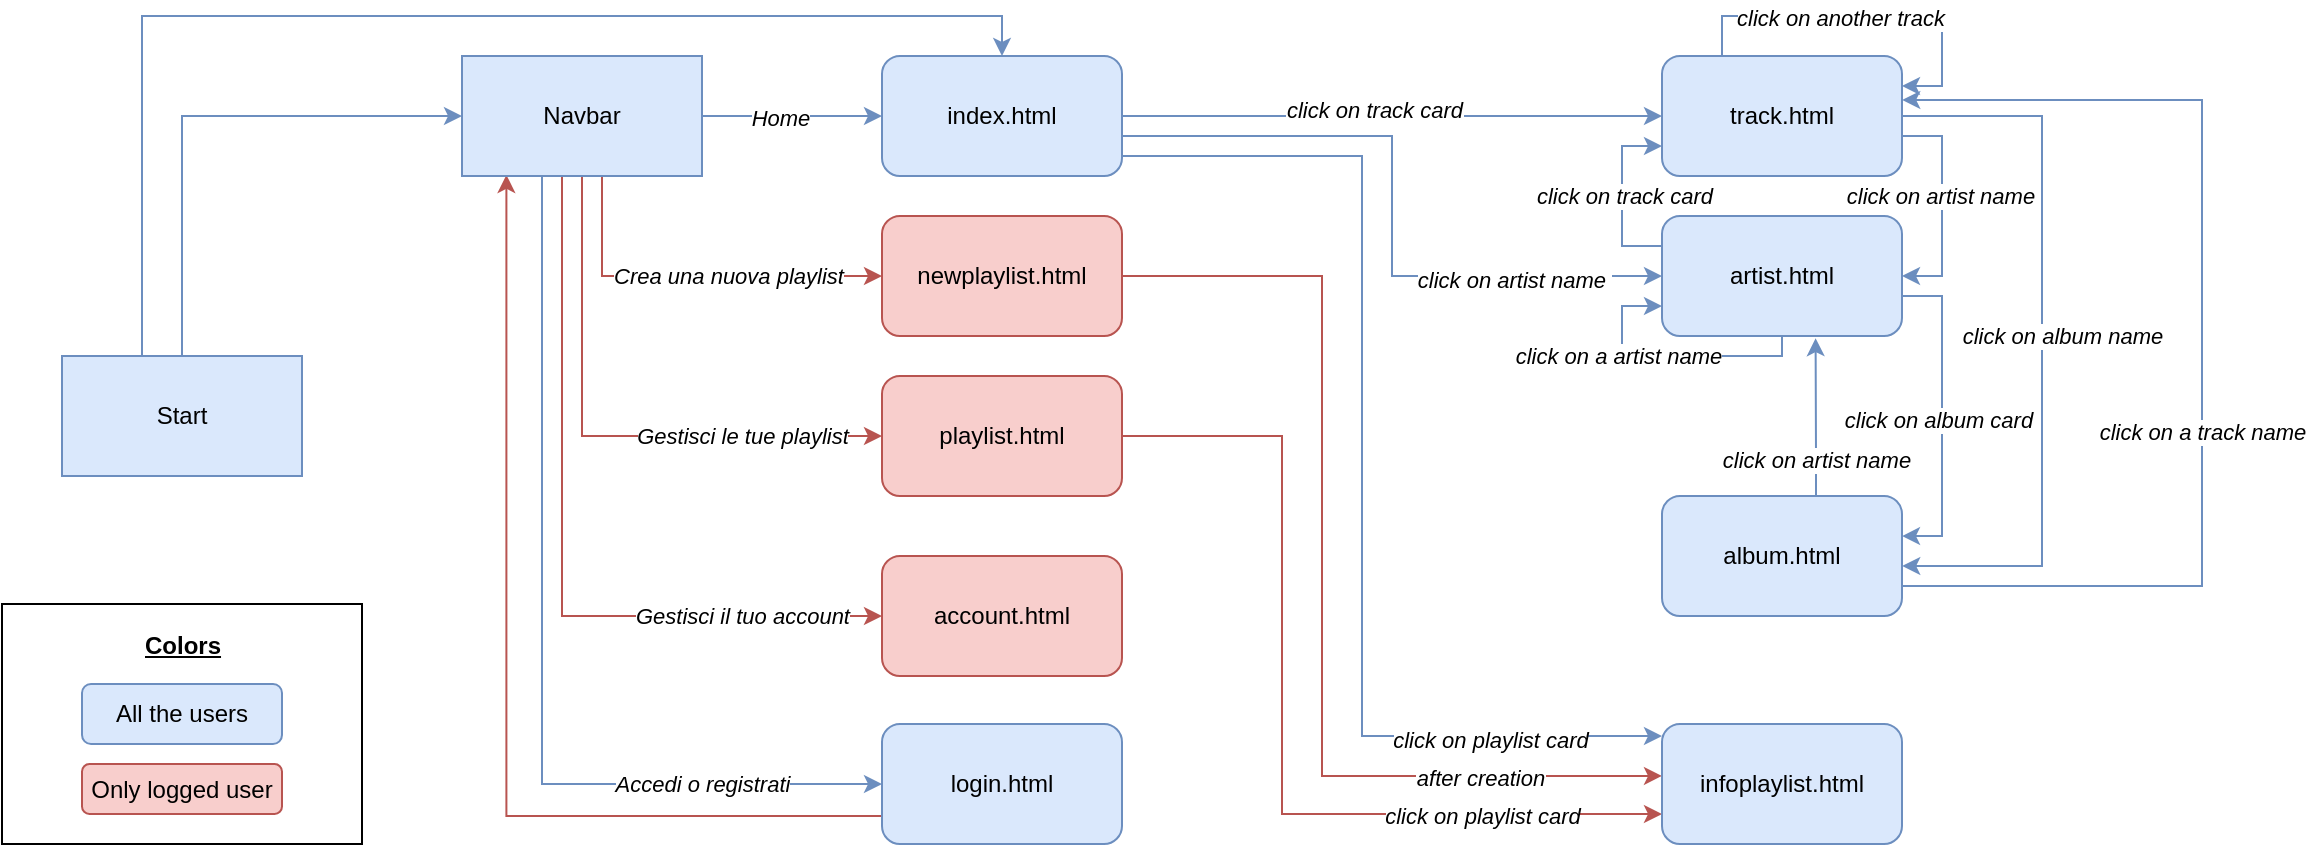 <mxfile version="21.6.2" type="github">
  <diagram name="Pagina-1" id="6NqYMupr0gcuuThRCfrV">
    <mxGraphModel dx="1259" dy="666" grid="1" gridSize="10" guides="1" tooltips="1" connect="1" arrows="1" fold="1" page="1" pageScale="1" pageWidth="1169" pageHeight="827" math="0" shadow="0">
      <root>
        <mxCell id="0" />
        <mxCell id="1" parent="0" />
        <mxCell id="41SOntQg5q1Q7IkQjvqj-26" style="edgeStyle=orthogonalEdgeStyle;rounded=0;orthogonalLoop=1;jettySize=auto;html=1;entryX=0;entryY=0.5;entryDx=0;entryDy=0;fillColor=#dae8fc;strokeColor=#6c8ebf;" edge="1" parent="1" source="41SOntQg5q1Q7IkQjvqj-1" target="41SOntQg5q1Q7IkQjvqj-7">
          <mxGeometry relative="1" as="geometry" />
        </mxCell>
        <mxCell id="41SOntQg5q1Q7IkQjvqj-28" value="click on track card" style="edgeLabel;html=1;align=center;verticalAlign=middle;resizable=0;points=[];fontStyle=2" vertex="1" connectable="0" parent="41SOntQg5q1Q7IkQjvqj-26">
          <mxGeometry x="-0.069" y="3" relative="1" as="geometry">
            <mxPoint as="offset" />
          </mxGeometry>
        </mxCell>
        <mxCell id="41SOntQg5q1Q7IkQjvqj-27" style="edgeStyle=orthogonalEdgeStyle;rounded=0;orthogonalLoop=1;jettySize=auto;html=1;entryX=0;entryY=0.5;entryDx=0;entryDy=0;fillColor=#dae8fc;strokeColor=#6c8ebf;" edge="1" parent="1" source="41SOntQg5q1Q7IkQjvqj-1" target="41SOntQg5q1Q7IkQjvqj-5">
          <mxGeometry relative="1" as="geometry">
            <Array as="points">
              <mxPoint x="705" y="120" />
              <mxPoint x="705" y="190" />
            </Array>
          </mxGeometry>
        </mxCell>
        <mxCell id="41SOntQg5q1Q7IkQjvqj-29" value="click on artist name&amp;nbsp;" style="edgeLabel;html=1;align=center;verticalAlign=middle;resizable=0;points=[];fontStyle=2" vertex="1" connectable="0" parent="41SOntQg5q1Q7IkQjvqj-27">
          <mxGeometry x="0.563" y="-2" relative="1" as="geometry">
            <mxPoint as="offset" />
          </mxGeometry>
        </mxCell>
        <mxCell id="41SOntQg5q1Q7IkQjvqj-30" style="edgeStyle=orthogonalEdgeStyle;rounded=0;orthogonalLoop=1;jettySize=auto;html=1;entryX=0;entryY=0.1;entryDx=0;entryDy=0;entryPerimeter=0;fillColor=#dae8fc;strokeColor=#6c8ebf;" edge="1" parent="1" source="41SOntQg5q1Q7IkQjvqj-1" target="41SOntQg5q1Q7IkQjvqj-9">
          <mxGeometry relative="1" as="geometry">
            <Array as="points">
              <mxPoint x="690" y="130" />
              <mxPoint x="690" y="420" />
            </Array>
          </mxGeometry>
        </mxCell>
        <mxCell id="41SOntQg5q1Q7IkQjvqj-31" value="click on playlist card" style="edgeLabel;html=1;align=center;verticalAlign=middle;resizable=0;points=[];fontStyle=2" vertex="1" connectable="0" parent="41SOntQg5q1Q7IkQjvqj-30">
          <mxGeometry x="0.754" y="-2" relative="1" as="geometry">
            <mxPoint x="-17" as="offset" />
          </mxGeometry>
        </mxCell>
        <mxCell id="41SOntQg5q1Q7IkQjvqj-1" value="index.html" style="rounded=1;whiteSpace=wrap;html=1;fillColor=#dae8fc;strokeColor=#6c8ebf;" vertex="1" parent="1">
          <mxGeometry x="450" y="80" width="120" height="60" as="geometry" />
        </mxCell>
        <mxCell id="41SOntQg5q1Q7IkQjvqj-32" style="edgeStyle=orthogonalEdgeStyle;rounded=0;orthogonalLoop=1;jettySize=auto;html=1;entryX=0;entryY=0.433;entryDx=0;entryDy=0;entryPerimeter=0;fillColor=#f8cecc;strokeColor=#b85450;" edge="1" parent="1" source="41SOntQg5q1Q7IkQjvqj-3" target="41SOntQg5q1Q7IkQjvqj-9">
          <mxGeometry relative="1" as="geometry">
            <Array as="points">
              <mxPoint x="670" y="190" />
              <mxPoint x="670" y="440" />
            </Array>
          </mxGeometry>
        </mxCell>
        <mxCell id="41SOntQg5q1Q7IkQjvqj-33" value="after creation" style="edgeLabel;html=1;align=center;verticalAlign=middle;resizable=0;points=[];fontStyle=2" vertex="1" connectable="0" parent="41SOntQg5q1Q7IkQjvqj-32">
          <mxGeometry x="0.696" y="-1" relative="1" as="geometry">
            <mxPoint x="-12" as="offset" />
          </mxGeometry>
        </mxCell>
        <mxCell id="41SOntQg5q1Q7IkQjvqj-3" value="newplaylist.html" style="rounded=1;whiteSpace=wrap;html=1;fillColor=#f8cecc;strokeColor=#b85450;" vertex="1" parent="1">
          <mxGeometry x="450" y="160" width="120" height="60" as="geometry" />
        </mxCell>
        <mxCell id="41SOntQg5q1Q7IkQjvqj-4" value="account.html" style="rounded=1;whiteSpace=wrap;html=1;fillColor=#f8cecc;strokeColor=#b85450;" vertex="1" parent="1">
          <mxGeometry x="450" y="330" width="120" height="60" as="geometry" />
        </mxCell>
        <mxCell id="41SOntQg5q1Q7IkQjvqj-43" style="edgeStyle=orthogonalEdgeStyle;rounded=0;orthogonalLoop=1;jettySize=auto;html=1;entryX=1;entryY=0.334;entryDx=0;entryDy=0;entryPerimeter=0;fillColor=#dae8fc;strokeColor=#6c8ebf;" edge="1" parent="1" source="41SOntQg5q1Q7IkQjvqj-5" target="41SOntQg5q1Q7IkQjvqj-10">
          <mxGeometry relative="1" as="geometry">
            <Array as="points">
              <mxPoint x="980" y="200" />
              <mxPoint x="980" y="320" />
              <mxPoint x="970" y="320" />
              <mxPoint x="970" y="320" />
            </Array>
          </mxGeometry>
        </mxCell>
        <mxCell id="41SOntQg5q1Q7IkQjvqj-44" value="click on album card" style="edgeLabel;html=1;align=center;verticalAlign=middle;resizable=0;points=[];fontStyle=2" vertex="1" connectable="0" parent="41SOntQg5q1Q7IkQjvqj-43">
          <mxGeometry x="0.112" y="-2" relative="1" as="geometry">
            <mxPoint y="-7" as="offset" />
          </mxGeometry>
        </mxCell>
        <mxCell id="41SOntQg5q1Q7IkQjvqj-45" style="edgeStyle=orthogonalEdgeStyle;rounded=0;orthogonalLoop=1;jettySize=auto;html=1;entryX=0;entryY=0.75;entryDx=0;entryDy=0;exitX=0;exitY=0.25;exitDx=0;exitDy=0;fillColor=#dae8fc;strokeColor=#6c8ebf;" edge="1" parent="1" source="41SOntQg5q1Q7IkQjvqj-5" target="41SOntQg5q1Q7IkQjvqj-7">
          <mxGeometry relative="1" as="geometry" />
        </mxCell>
        <mxCell id="41SOntQg5q1Q7IkQjvqj-46" value="click on track card" style="edgeLabel;html=1;align=center;verticalAlign=middle;resizable=0;points=[];fontStyle=2" vertex="1" connectable="0" parent="41SOntQg5q1Q7IkQjvqj-45">
          <mxGeometry x="0.088" y="-1" relative="1" as="geometry">
            <mxPoint y="4" as="offset" />
          </mxGeometry>
        </mxCell>
        <mxCell id="41SOntQg5q1Q7IkQjvqj-5" value="artist.html" style="rounded=1;whiteSpace=wrap;html=1;fillColor=#dae8fc;strokeColor=#6c8ebf;" vertex="1" parent="1">
          <mxGeometry x="840" y="160" width="120" height="60" as="geometry" />
        </mxCell>
        <mxCell id="41SOntQg5q1Q7IkQjvqj-34" style="edgeStyle=orthogonalEdgeStyle;rounded=0;orthogonalLoop=1;jettySize=auto;html=1;entryX=0;entryY=0.75;entryDx=0;entryDy=0;fillColor=#f8cecc;strokeColor=#b85450;" edge="1" parent="1" source="41SOntQg5q1Q7IkQjvqj-6" target="41SOntQg5q1Q7IkQjvqj-9">
          <mxGeometry relative="1" as="geometry">
            <Array as="points">
              <mxPoint x="650" y="270" />
              <mxPoint x="650" y="459" />
            </Array>
          </mxGeometry>
        </mxCell>
        <mxCell id="41SOntQg5q1Q7IkQjvqj-37" value="click on playlist card" style="edgeLabel;html=1;align=center;verticalAlign=middle;resizable=0;points=[];fontStyle=2" vertex="1" connectable="0" parent="41SOntQg5q1Q7IkQjvqj-34">
          <mxGeometry x="0.56" y="-1" relative="1" as="geometry">
            <mxPoint x="11" as="offset" />
          </mxGeometry>
        </mxCell>
        <mxCell id="41SOntQg5q1Q7IkQjvqj-6" value="playlist.html" style="rounded=1;whiteSpace=wrap;html=1;fillColor=#f8cecc;strokeColor=#b85450;" vertex="1" parent="1">
          <mxGeometry x="450" y="240" width="120" height="60" as="geometry" />
        </mxCell>
        <mxCell id="41SOntQg5q1Q7IkQjvqj-38" style="edgeStyle=orthogonalEdgeStyle;rounded=0;orthogonalLoop=1;jettySize=auto;html=1;entryX=1;entryY=0.5;entryDx=0;entryDy=0;fillColor=#dae8fc;strokeColor=#6c8ebf;" edge="1" parent="1" source="41SOntQg5q1Q7IkQjvqj-7" target="41SOntQg5q1Q7IkQjvqj-5">
          <mxGeometry relative="1" as="geometry">
            <Array as="points">
              <mxPoint x="980" y="120" />
              <mxPoint x="980" y="190" />
            </Array>
          </mxGeometry>
        </mxCell>
        <mxCell id="41SOntQg5q1Q7IkQjvqj-41" value="click on artist name" style="edgeLabel;html=1;align=center;verticalAlign=middle;resizable=0;points=[];fontStyle=2" vertex="1" connectable="0" parent="41SOntQg5q1Q7IkQjvqj-38">
          <mxGeometry x="-0.003" y="-1" relative="1" as="geometry">
            <mxPoint y="-5" as="offset" />
          </mxGeometry>
        </mxCell>
        <mxCell id="41SOntQg5q1Q7IkQjvqj-42" style="edgeStyle=orthogonalEdgeStyle;rounded=0;orthogonalLoop=1;jettySize=auto;html=1;entryX=1.001;entryY=0.577;entryDx=0;entryDy=0;entryPerimeter=0;fillColor=#dae8fc;strokeColor=#6c8ebf;" edge="1" parent="1" target="41SOntQg5q1Q7IkQjvqj-10">
          <mxGeometry relative="1" as="geometry">
            <mxPoint x="960" y="105" as="sourcePoint" />
            <Array as="points">
              <mxPoint x="960" y="110" />
              <mxPoint x="1030" y="110" />
              <mxPoint x="1030" y="335" />
              <mxPoint x="960" y="335" />
            </Array>
          </mxGeometry>
        </mxCell>
        <mxCell id="41SOntQg5q1Q7IkQjvqj-47" value="click on album name" style="edgeLabel;html=1;align=center;verticalAlign=middle;resizable=0;points=[];fontStyle=2" vertex="1" connectable="0" parent="41SOntQg5q1Q7IkQjvqj-42">
          <mxGeometry x="0.0" relative="1" as="geometry">
            <mxPoint x="10" as="offset" />
          </mxGeometry>
        </mxCell>
        <mxCell id="41SOntQg5q1Q7IkQjvqj-7" value="track.html" style="rounded=1;whiteSpace=wrap;html=1;fillColor=#dae8fc;strokeColor=#6c8ebf;" vertex="1" parent="1">
          <mxGeometry x="840" y="80" width="120" height="60" as="geometry" />
        </mxCell>
        <mxCell id="41SOntQg5q1Q7IkQjvqj-25" style="edgeStyle=orthogonalEdgeStyle;rounded=0;orthogonalLoop=1;jettySize=auto;html=1;entryX=0.185;entryY=0.991;entryDx=0;entryDy=0;entryPerimeter=0;fillColor=#f8cecc;strokeColor=#b85450;" edge="1" parent="1" source="41SOntQg5q1Q7IkQjvqj-8" target="41SOntQg5q1Q7IkQjvqj-11">
          <mxGeometry relative="1" as="geometry">
            <Array as="points">
              <mxPoint x="262" y="460" />
            </Array>
          </mxGeometry>
        </mxCell>
        <mxCell id="41SOntQg5q1Q7IkQjvqj-8" value="login.html" style="rounded=1;whiteSpace=wrap;html=1;fillColor=#dae8fc;strokeColor=#6c8ebf;" vertex="1" parent="1">
          <mxGeometry x="450" y="414" width="120" height="60" as="geometry" />
        </mxCell>
        <mxCell id="41SOntQg5q1Q7IkQjvqj-9" value="infoplaylist.html" style="rounded=1;whiteSpace=wrap;html=1;fillColor=#dae8fc;strokeColor=#6c8ebf;" vertex="1" parent="1">
          <mxGeometry x="840" y="414" width="120" height="60" as="geometry" />
        </mxCell>
        <mxCell id="41SOntQg5q1Q7IkQjvqj-50" style="edgeStyle=orthogonalEdgeStyle;rounded=0;orthogonalLoop=1;jettySize=auto;html=1;entryX=1.001;entryY=0.366;entryDx=0;entryDy=0;entryPerimeter=0;exitX=1;exitY=0.75;exitDx=0;exitDy=0;fillColor=#dae8fc;strokeColor=#6c8ebf;" edge="1" parent="1" source="41SOntQg5q1Q7IkQjvqj-10" target="41SOntQg5q1Q7IkQjvqj-7">
          <mxGeometry relative="1" as="geometry">
            <Array as="points">
              <mxPoint x="1110" y="345" />
              <mxPoint x="1110" y="102" />
            </Array>
          </mxGeometry>
        </mxCell>
        <mxCell id="41SOntQg5q1Q7IkQjvqj-51" value="click on a track name" style="edgeLabel;html=1;align=center;verticalAlign=middle;resizable=0;points=[];fontStyle=2" vertex="1" connectable="0" parent="41SOntQg5q1Q7IkQjvqj-50">
          <mxGeometry x="-0.164" relative="1" as="geometry">
            <mxPoint as="offset" />
          </mxGeometry>
        </mxCell>
        <mxCell id="41SOntQg5q1Q7IkQjvqj-52" style="edgeStyle=orthogonalEdgeStyle;rounded=0;orthogonalLoop=1;jettySize=auto;html=1;entryX=0.64;entryY=1.018;entryDx=0;entryDy=0;entryPerimeter=0;fillColor=#dae8fc;strokeColor=#6c8ebf;" edge="1" parent="1" source="41SOntQg5q1Q7IkQjvqj-10" target="41SOntQg5q1Q7IkQjvqj-5">
          <mxGeometry relative="1" as="geometry">
            <Array as="points">
              <mxPoint x="917" y="280" />
              <mxPoint x="917" y="280" />
            </Array>
          </mxGeometry>
        </mxCell>
        <mxCell id="41SOntQg5q1Q7IkQjvqj-53" value="click on artist name" style="edgeLabel;html=1;align=center;verticalAlign=middle;resizable=0;points=[];fontStyle=2" vertex="1" connectable="0" parent="41SOntQg5q1Q7IkQjvqj-52">
          <mxGeometry x="-0.539" relative="1" as="geometry">
            <mxPoint as="offset" />
          </mxGeometry>
        </mxCell>
        <mxCell id="41SOntQg5q1Q7IkQjvqj-10" value="album.html" style="rounded=1;whiteSpace=wrap;html=1;fillColor=#dae8fc;strokeColor=#6c8ebf;" vertex="1" parent="1">
          <mxGeometry x="840" y="300" width="120" height="60" as="geometry" />
        </mxCell>
        <mxCell id="41SOntQg5q1Q7IkQjvqj-12" style="edgeStyle=orthogonalEdgeStyle;rounded=0;orthogonalLoop=1;jettySize=auto;html=1;entryX=0;entryY=0.5;entryDx=0;entryDy=0;fillColor=#dae8fc;strokeColor=#6c8ebf;" edge="1" parent="1" source="41SOntQg5q1Q7IkQjvqj-11" target="41SOntQg5q1Q7IkQjvqj-1">
          <mxGeometry relative="1" as="geometry" />
        </mxCell>
        <mxCell id="41SOntQg5q1Q7IkQjvqj-13" value="Home" style="edgeLabel;html=1;align=center;verticalAlign=middle;resizable=0;points=[];fontStyle=2" vertex="1" connectable="0" parent="41SOntQg5q1Q7IkQjvqj-12">
          <mxGeometry x="-0.135" y="-1" relative="1" as="geometry">
            <mxPoint as="offset" />
          </mxGeometry>
        </mxCell>
        <mxCell id="41SOntQg5q1Q7IkQjvqj-14" style="edgeStyle=orthogonalEdgeStyle;rounded=0;orthogonalLoop=1;jettySize=auto;html=1;entryX=0;entryY=0.5;entryDx=0;entryDy=0;fillColor=#f8cecc;strokeColor=#b85450;" edge="1" parent="1" source="41SOntQg5q1Q7IkQjvqj-11" target="41SOntQg5q1Q7IkQjvqj-3">
          <mxGeometry relative="1" as="geometry">
            <Array as="points">
              <mxPoint x="310" y="190" />
            </Array>
          </mxGeometry>
        </mxCell>
        <mxCell id="41SOntQg5q1Q7IkQjvqj-18" value="Crea una nuova playlist" style="edgeLabel;html=1;align=center;verticalAlign=middle;resizable=0;points=[];fontStyle=2" vertex="1" connectable="0" parent="41SOntQg5q1Q7IkQjvqj-14">
          <mxGeometry x="0.371" y="-2" relative="1" as="geometry">
            <mxPoint x="-17" y="-2" as="offset" />
          </mxGeometry>
        </mxCell>
        <mxCell id="41SOntQg5q1Q7IkQjvqj-19" style="edgeStyle=orthogonalEdgeStyle;rounded=0;orthogonalLoop=1;jettySize=auto;html=1;entryX=0;entryY=0.5;entryDx=0;entryDy=0;fillColor=#f8cecc;strokeColor=#b85450;" edge="1" parent="1" source="41SOntQg5q1Q7IkQjvqj-11" target="41SOntQg5q1Q7IkQjvqj-6">
          <mxGeometry relative="1" as="geometry">
            <Array as="points">
              <mxPoint x="300" y="270" />
            </Array>
          </mxGeometry>
        </mxCell>
        <mxCell id="41SOntQg5q1Q7IkQjvqj-20" value="Gestisci le tue playlist" style="edgeLabel;html=1;align=center;verticalAlign=middle;resizable=0;points=[];fontStyle=2" vertex="1" connectable="0" parent="41SOntQg5q1Q7IkQjvqj-19">
          <mxGeometry x="0.386" y="3" relative="1" as="geometry">
            <mxPoint x="16" y="3" as="offset" />
          </mxGeometry>
        </mxCell>
        <mxCell id="41SOntQg5q1Q7IkQjvqj-21" style="edgeStyle=orthogonalEdgeStyle;rounded=0;orthogonalLoop=1;jettySize=auto;html=1;entryX=0;entryY=0.5;entryDx=0;entryDy=0;fillColor=#f8cecc;strokeColor=#b85450;" edge="1" parent="1" source="41SOntQg5q1Q7IkQjvqj-11" target="41SOntQg5q1Q7IkQjvqj-4">
          <mxGeometry relative="1" as="geometry">
            <Array as="points">
              <mxPoint x="290" y="360" />
            </Array>
          </mxGeometry>
        </mxCell>
        <mxCell id="41SOntQg5q1Q7IkQjvqj-22" value="Gestisci il tuo account" style="edgeLabel;html=1;align=center;verticalAlign=middle;resizable=0;points=[];fontStyle=2" vertex="1" connectable="0" parent="41SOntQg5q1Q7IkQjvqj-21">
          <mxGeometry x="0.442" y="3" relative="1" as="geometry">
            <mxPoint x="36" y="3" as="offset" />
          </mxGeometry>
        </mxCell>
        <mxCell id="41SOntQg5q1Q7IkQjvqj-23" style="edgeStyle=orthogonalEdgeStyle;rounded=0;orthogonalLoop=1;jettySize=auto;html=1;entryX=0;entryY=0.5;entryDx=0;entryDy=0;fillColor=#dae8fc;strokeColor=#6c8ebf;" edge="1" parent="1" source="41SOntQg5q1Q7IkQjvqj-11" target="41SOntQg5q1Q7IkQjvqj-8">
          <mxGeometry relative="1" as="geometry">
            <Array as="points">
              <mxPoint x="280" y="444" />
            </Array>
          </mxGeometry>
        </mxCell>
        <mxCell id="41SOntQg5q1Q7IkQjvqj-24" value="Accedi o registrati" style="edgeLabel;html=1;align=center;verticalAlign=middle;resizable=0;points=[];fontStyle=2" vertex="1" connectable="0" parent="41SOntQg5q1Q7IkQjvqj-23">
          <mxGeometry x="0.697" y="2" relative="1" as="geometry">
            <mxPoint x="-18" y="2" as="offset" />
          </mxGeometry>
        </mxCell>
        <mxCell id="41SOntQg5q1Q7IkQjvqj-11" value="Navbar" style="whiteSpace=wrap;html=1;fillColor=#dae8fc;strokeColor=#6c8ebf;" vertex="1" parent="1">
          <mxGeometry x="240" y="80" width="120" height="60" as="geometry" />
        </mxCell>
        <mxCell id="41SOntQg5q1Q7IkQjvqj-16" style="edgeStyle=orthogonalEdgeStyle;rounded=0;orthogonalLoop=1;jettySize=auto;html=1;entryX=0;entryY=0.5;entryDx=0;entryDy=0;fillColor=#dae8fc;strokeColor=#6c8ebf;" edge="1" parent="1" source="41SOntQg5q1Q7IkQjvqj-15" target="41SOntQg5q1Q7IkQjvqj-11">
          <mxGeometry relative="1" as="geometry">
            <Array as="points">
              <mxPoint x="100" y="110" />
            </Array>
          </mxGeometry>
        </mxCell>
        <mxCell id="41SOntQg5q1Q7IkQjvqj-17" style="edgeStyle=orthogonalEdgeStyle;rounded=0;orthogonalLoop=1;jettySize=auto;html=1;entryX=0.5;entryY=0;entryDx=0;entryDy=0;fillColor=#dae8fc;strokeColor=#6c8ebf;" edge="1" parent="1" source="41SOntQg5q1Q7IkQjvqj-15" target="41SOntQg5q1Q7IkQjvqj-1">
          <mxGeometry relative="1" as="geometry">
            <Array as="points">
              <mxPoint x="80" y="60" />
              <mxPoint x="510" y="60" />
            </Array>
          </mxGeometry>
        </mxCell>
        <mxCell id="41SOntQg5q1Q7IkQjvqj-15" value="Start" style="whiteSpace=wrap;html=1;fillColor=#dae8fc;strokeColor=#6c8ebf;" vertex="1" parent="1">
          <mxGeometry x="40" y="230" width="120" height="60" as="geometry" />
        </mxCell>
        <mxCell id="41SOntQg5q1Q7IkQjvqj-39" style="edgeStyle=orthogonalEdgeStyle;rounded=0;orthogonalLoop=1;jettySize=auto;html=1;entryX=1;entryY=0.25;entryDx=0;entryDy=0;exitX=0.25;exitY=0;exitDx=0;exitDy=0;fillColor=#dae8fc;strokeColor=#6c8ebf;" edge="1" parent="1" source="41SOntQg5q1Q7IkQjvqj-7" target="41SOntQg5q1Q7IkQjvqj-7">
          <mxGeometry relative="1" as="geometry" />
        </mxCell>
        <mxCell id="41SOntQg5q1Q7IkQjvqj-40" value="click on another track" style="edgeLabel;html=1;align=center;verticalAlign=middle;resizable=0;points=[];fontStyle=2" vertex="1" connectable="0" parent="41SOntQg5q1Q7IkQjvqj-39">
          <mxGeometry x="-0.149" y="-1" relative="1" as="geometry">
            <mxPoint as="offset" />
          </mxGeometry>
        </mxCell>
        <mxCell id="41SOntQg5q1Q7IkQjvqj-48" style="edgeStyle=orthogonalEdgeStyle;rounded=0;orthogonalLoop=1;jettySize=auto;html=1;entryX=0;entryY=0.75;entryDx=0;entryDy=0;exitX=0.5;exitY=1;exitDx=0;exitDy=0;fillColor=#dae8fc;strokeColor=#6c8ebf;" edge="1" parent="1" source="41SOntQg5q1Q7IkQjvqj-5" target="41SOntQg5q1Q7IkQjvqj-5">
          <mxGeometry relative="1" as="geometry">
            <Array as="points">
              <mxPoint x="900" y="230" />
              <mxPoint x="820" y="230" />
              <mxPoint x="820" y="205" />
            </Array>
          </mxGeometry>
        </mxCell>
        <mxCell id="41SOntQg5q1Q7IkQjvqj-49" value="click on a artist name" style="edgeLabel;html=1;align=center;verticalAlign=middle;resizable=0;points=[];fontStyle=2" vertex="1" connectable="0" parent="41SOntQg5q1Q7IkQjvqj-48">
          <mxGeometry x="0.541" y="2" relative="1" as="geometry">
            <mxPoint y="14" as="offset" />
          </mxGeometry>
        </mxCell>
        <mxCell id="41SOntQg5q1Q7IkQjvqj-58" value="" style="whiteSpace=wrap;html=1;" vertex="1" parent="1">
          <mxGeometry x="10" y="354" width="180" height="120" as="geometry" />
        </mxCell>
        <mxCell id="41SOntQg5q1Q7IkQjvqj-54" value="Colors" style="text;html=1;align=center;verticalAlign=middle;resizable=0;points=[];autosize=1;strokeColor=none;fillColor=none;fontStyle=5" vertex="1" parent="1">
          <mxGeometry x="70" y="360" width="60" height="30" as="geometry" />
        </mxCell>
        <mxCell id="41SOntQg5q1Q7IkQjvqj-55" value="Only logged user" style="rounded=1;whiteSpace=wrap;html=1;fillColor=#f8cecc;strokeColor=#b85450;" vertex="1" parent="1">
          <mxGeometry x="50" y="434" width="100" height="25" as="geometry" />
        </mxCell>
        <mxCell id="41SOntQg5q1Q7IkQjvqj-56" value="All the users" style="rounded=1;whiteSpace=wrap;html=1;fillColor=#dae8fc;strokeColor=#6c8ebf;" vertex="1" parent="1">
          <mxGeometry x="50" y="394" width="100" height="30" as="geometry" />
        </mxCell>
      </root>
    </mxGraphModel>
  </diagram>
</mxfile>
